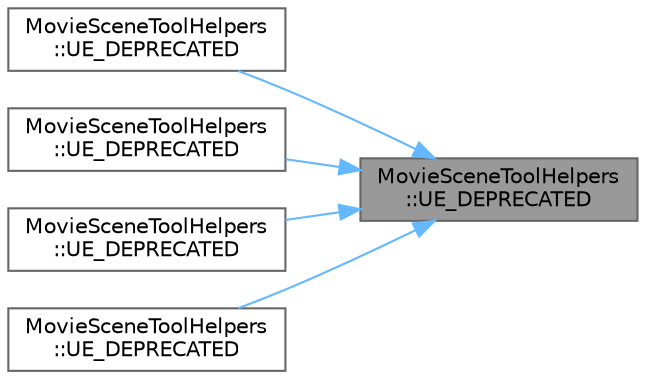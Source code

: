 digraph "MovieSceneToolHelpers::UE_DEPRECATED"
{
 // INTERACTIVE_SVG=YES
 // LATEX_PDF_SIZE
  bgcolor="transparent";
  edge [fontname=Helvetica,fontsize=10,labelfontname=Helvetica,labelfontsize=10];
  node [fontname=Helvetica,fontsize=10,shape=box,height=0.2,width=0.4];
  rankdir="RL";
  Node1 [id="Node000001",label="MovieSceneToolHelpers\l::UE_DEPRECATED",height=0.2,width=0.4,color="gray40", fillcolor="grey60", style="filled", fontcolor="black",tooltip=" "];
  Node1 -> Node2 [id="edge1_Node000001_Node000002",dir="back",color="steelblue1",style="solid",tooltip=" "];
  Node2 [id="Node000002",label="MovieSceneToolHelpers\l::UE_DEPRECATED",height=0.2,width=0.4,color="grey40", fillcolor="white", style="filled",URL="$d9/d4a/classMovieSceneToolHelpers.html#aaeb89004a440f5e58b60aad5aabecd92",tooltip=" "];
  Node1 -> Node3 [id="edge2_Node000001_Node000003",dir="back",color="steelblue1",style="solid",tooltip=" "];
  Node3 [id="Node000003",label="MovieSceneToolHelpers\l::UE_DEPRECATED",height=0.2,width=0.4,color="grey40", fillcolor="white", style="filled",URL="$d9/d4a/classMovieSceneToolHelpers.html#a09e58d1448cb5b7ead490c0ff3fcf728",tooltip=" "];
  Node1 -> Node4 [id="edge3_Node000001_Node000004",dir="back",color="steelblue1",style="solid",tooltip=" "];
  Node4 [id="Node000004",label="MovieSceneToolHelpers\l::UE_DEPRECATED",height=0.2,width=0.4,color="grey40", fillcolor="white", style="filled",URL="$d9/d4a/classMovieSceneToolHelpers.html#a0b5620a2d127d4acceb2cbf213df2d82",tooltip=" "];
  Node1 -> Node5 [id="edge4_Node000001_Node000005",dir="back",color="steelblue1",style="solid",tooltip=" "];
  Node5 [id="Node000005",label="MovieSceneToolHelpers\l::UE_DEPRECATED",height=0.2,width=0.4,color="grey40", fillcolor="white", style="filled",URL="$d9/d4a/classMovieSceneToolHelpers.html#a0e2d04b32c8337db2733eeff8f09a147",tooltip=" "];
}
